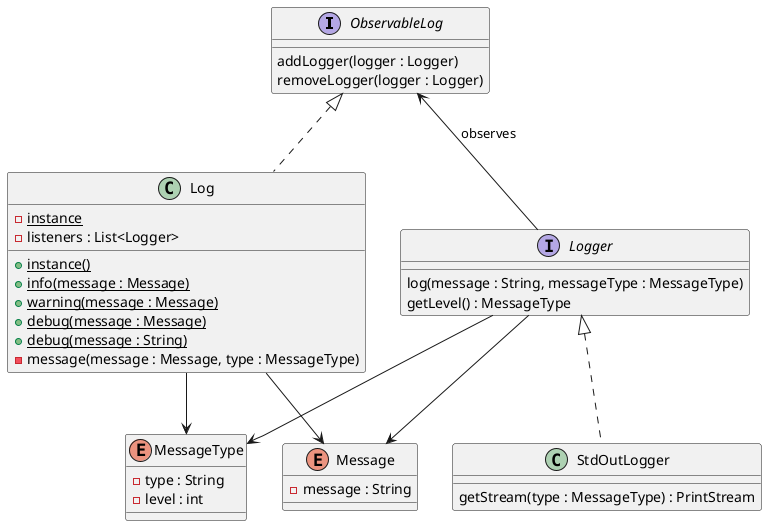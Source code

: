 @startuml

interface ObservableLog {
    addLogger(logger : Logger)
    removeLogger(logger : Logger)
}
class Log implements ObservableLog {
    -{static}instance
    -listeners : List<Logger>

    +{static}instance()
    +{static}info(message : Message)
    +{static}warning(message : Message)
    +{static}debug(message : Message)
    +{static}debug(message : String)
    -message(message : Message, type : MessageType)
}

interface Logger {
    log(message : String, messageType : MessageType)
    getLevel() : MessageType
}
class StdOutLogger implements Logger {
    getStream(type : MessageType) : PrintStream
}

enum Message {
    -message : String
}
enum MessageType {
    -type : String
    -level : int
}

Logger --> Message
Logger --> MessageType

Log --> Message
Log --> MessageType

ObservableLog <-- Logger : observes
@enduml